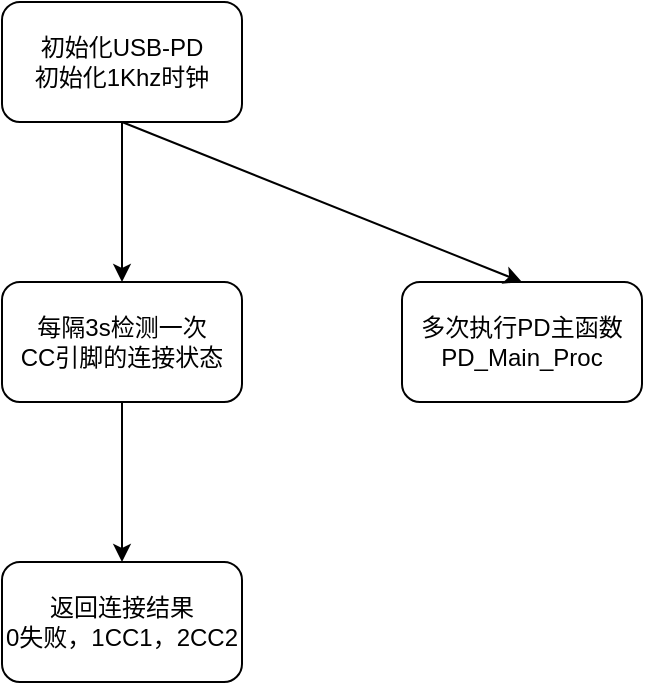 <mxfile version="28.0.6">
  <diagram name="第 1 页" id="8qDZkICbxLv3Rw7mrYND">
    <mxGraphModel dx="578" dy="342" grid="1" gridSize="10" guides="1" tooltips="1" connect="1" arrows="1" fold="1" page="1" pageScale="1" pageWidth="827" pageHeight="1169" math="0" shadow="0">
      <root>
        <mxCell id="0" />
        <mxCell id="1" parent="0" />
        <mxCell id="sxu6myxXB3jQ-wyJgJR_-3" value="" style="edgeStyle=orthogonalEdgeStyle;rounded=0;orthogonalLoop=1;jettySize=auto;html=1;" edge="1" parent="1" source="sxu6myxXB3jQ-wyJgJR_-1" target="sxu6myxXB3jQ-wyJgJR_-2">
          <mxGeometry relative="1" as="geometry" />
        </mxCell>
        <mxCell id="sxu6myxXB3jQ-wyJgJR_-1" value="初始化USB-PD&lt;div&gt;初始化1Khz时钟&lt;/div&gt;" style="rounded=1;whiteSpace=wrap;html=1;" vertex="1" parent="1">
          <mxGeometry x="100" y="50" width="120" height="60" as="geometry" />
        </mxCell>
        <mxCell id="sxu6myxXB3jQ-wyJgJR_-5" value="" style="edgeStyle=orthogonalEdgeStyle;rounded=0;orthogonalLoop=1;jettySize=auto;html=1;" edge="1" parent="1" source="sxu6myxXB3jQ-wyJgJR_-2" target="sxu6myxXB3jQ-wyJgJR_-4">
          <mxGeometry relative="1" as="geometry" />
        </mxCell>
        <mxCell id="sxu6myxXB3jQ-wyJgJR_-2" value="每隔3s检测一次&lt;div&gt;CC引脚的连接状态&lt;/div&gt;" style="rounded=1;whiteSpace=wrap;html=1;" vertex="1" parent="1">
          <mxGeometry x="100" y="190" width="120" height="60" as="geometry" />
        </mxCell>
        <mxCell id="sxu6myxXB3jQ-wyJgJR_-4" value="返回连接结果&lt;div&gt;0失败，1CC1，2CC2&lt;/div&gt;" style="whiteSpace=wrap;html=1;rounded=1;" vertex="1" parent="1">
          <mxGeometry x="100" y="330" width="120" height="60" as="geometry" />
        </mxCell>
        <mxCell id="sxu6myxXB3jQ-wyJgJR_-6" value="&lt;div&gt;多次执行PD主函数&lt;/div&gt;PD_Main_Proc" style="whiteSpace=wrap;html=1;rounded=1;" vertex="1" parent="1">
          <mxGeometry x="300" y="190" width="120" height="60" as="geometry" />
        </mxCell>
        <mxCell id="sxu6myxXB3jQ-wyJgJR_-9" value="" style="endArrow=classic;html=1;rounded=0;exitX=0.5;exitY=1;exitDx=0;exitDy=0;entryX=0.5;entryY=0;entryDx=0;entryDy=0;" edge="1" parent="1" source="sxu6myxXB3jQ-wyJgJR_-1" target="sxu6myxXB3jQ-wyJgJR_-6">
          <mxGeometry width="50" height="50" relative="1" as="geometry">
            <mxPoint x="170" y="230" as="sourcePoint" />
            <mxPoint x="220" y="180" as="targetPoint" />
          </mxGeometry>
        </mxCell>
      </root>
    </mxGraphModel>
  </diagram>
</mxfile>
